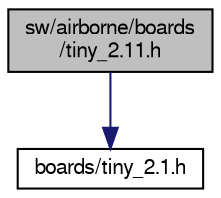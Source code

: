 digraph "sw/airborne/boards/tiny_2.11.h"
{
  edge [fontname="FreeSans",fontsize="10",labelfontname="FreeSans",labelfontsize="10"];
  node [fontname="FreeSans",fontsize="10",shape=record];
  Node1 [label="sw/airborne/boards\l/tiny_2.11.h",height=0.2,width=0.4,color="black", fillcolor="grey75", style="filled", fontcolor="black"];
  Node1 -> Node2 [color="midnightblue",fontsize="10",style="solid",fontname="FreeSans"];
  Node2 [label="boards/tiny_2.1.h",height=0.2,width=0.4,color="black", fillcolor="white", style="filled",URL="$tiny__2_81_8h.html"];
}
